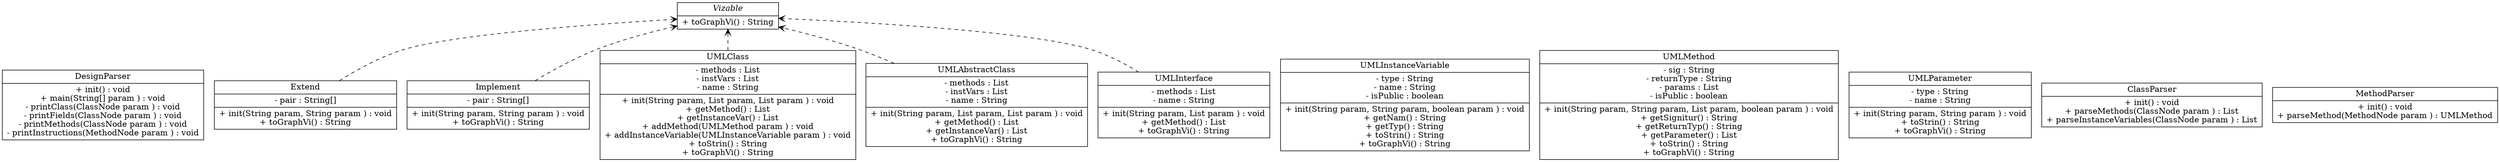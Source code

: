 digraph uml{rankdir=BT;DesignParser[shape = "record",label=<{ DesignParser|+ init() : void<br/>+ main(String[] param ) : void<br/>- printClass(ClassNode param ) : void<br/>- printFields(ClassNode param ) : void<br/>- printMethods(ClassNode param ) : void<br/>- printInstructions(MethodNode param ) : void<br/>}>];
Extend[shape = "record",label=<{ Extend|- pair : String[]<br/>|+ init(String param, String param ) : void<br/>+ toGraphVi() : String<br/>}>];
Implement[shape = "record",label=<{ Implement|- pair : String[]<br/>|+ init(String param, String param ) : void<br/>+ toGraphVi() : String<br/>}>];
UMLClass[shape = "record",label=<{ UMLClass|- methods : List<br/>- instVars : List<br/>- name : String<br/>|+ init(String param, List param, List param ) : void<br/>+ getMethod() : List<br/>+ getInstanceVar() : List<br/>+ addMethod(UMLMethod param ) : void<br/>+ addInstanceVariable(UMLInstanceVariable param ) : void<br/>+ toStrin() : String<br/>+ toGraphVi() : String<br/>}>];
UMLInstanceVariable[shape = "record",label=<{ UMLInstanceVariable|- type : String<br/>- name : String<br/>- isPublic : boolean<br/>|+ init(String param, String param, boolean param ) : void<br/>+ getNam() : String<br/>+ getTyp() : String<br/>+ toStrin() : String<br/>+ toGraphVi() : String<br/>}>];
UMLMethod[shape = "record",label=<{ UMLMethod|- sig : String<br/>- returnType : String<br/>- params : List<br/>- isPublic : boolean<br/>|+ init(String param, String param, List param, boolean param ) : void<br/>+ getSignitur() : String<br/>+ getReturnTyp() : String<br/>+ getParameter() : List<br/>+ toStrin() : String<br/>+ toGraphVi() : String<br/>}>];
UMLParameter[shape = "record",label=<{ UMLParameter|- type : String<br/>- name : String<br/>|+ init(String param, String param ) : void<br/>+ toStrin() : String<br/>+ toGraphVi() : String<br/>}>];
ClassParser[shape = "record",label=<{ ClassParser|+ init() : void<br/>+ parseMethods(ClassNode param ) : List<br/>+ parseInstanceVariables(ClassNode param ) : List<br/>}>];
MethodParser[shape = "record",label=<{ MethodParser|+ init() : void<br/>+ parseMethod(MethodNode param ) : UMLMethod<br/>}>];
Vizable[shape = "record",label=<{ <i>Vizable</i>|+ toGraphVi() : String<br/>}>];
UMLAbstractClass[shape = "record",label=<{ UMLAbstractClass|- methods : List<br/>- instVars : List<br/>- name : String<br/>|+ init(String param, List param, List param ) : void<br/>+ getMethod() : List<br/>+ getInstanceVar() : List<br/>+ toGraphVi() : String<br/>}>];
UMLInterface[shape = "record",label=<{ UMLInterface|- methods : List<br/>- name : String<br/>|+ init(String param, List param ) : void<br/>+ getMethod() : List<br/>+ toGraphVi() : String<br/>}>];
Extend->Vizable [arrowhead="vee",style="dashed"];
Implement->Vizable [arrowhead="vee",style="dashed"];
UMLClass->Vizable [arrowhead="vee",style="dashed"];
UMLAbstractClass->Vizable [arrowhead="vee",style="dashed"];
UMLInterface->Vizable [arrowhead="vee",style="dashed"];
}